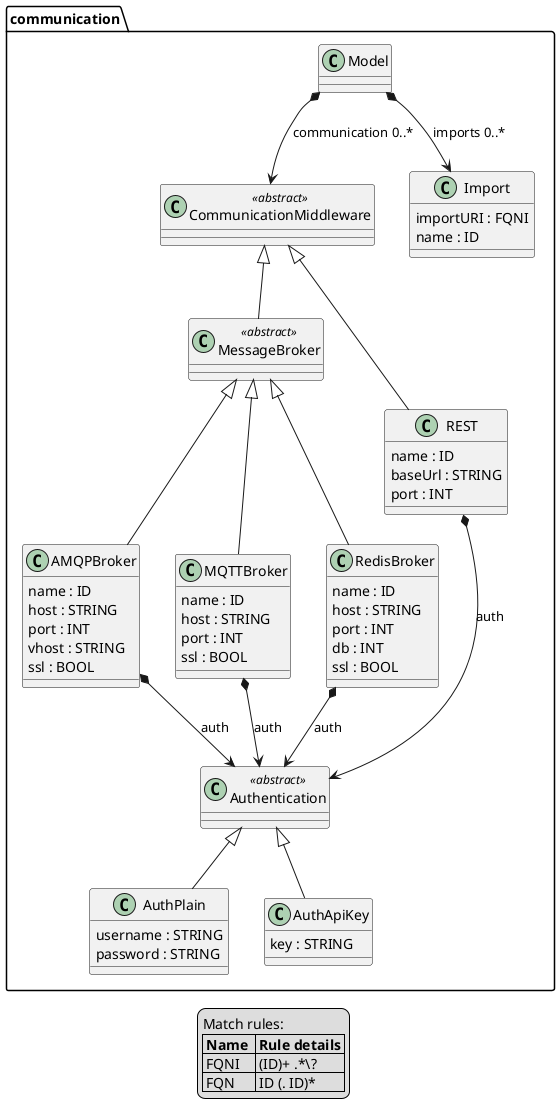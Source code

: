 @startuml
set namespaceSeparator .


class communication.Model  {
}


class communication.CommunicationMiddleware <<abstract>> {
}


class communication.MessageBroker <<abstract>> {
}


class communication.REST  {
  name : ID
  baseUrl : STRING
  port : INT
}


class communication.Authentication <<abstract>> {
}


class communication.AuthPlain  {
  username : STRING
  password : STRING
}


class communication.AuthApiKey  {
  key : STRING
}


class communication.AMQPBroker  {
  name : ID
  host : STRING
  port : INT
  vhost : STRING
  ssl : BOOL
}


class communication.MQTTBroker  {
  name : ID
  host : STRING
  port : INT
  ssl : BOOL
}


class communication.RedisBroker  {
  name : ID
  host : STRING
  port : INT
  db : INT
  ssl : BOOL
}


class communication.Import  {
  importURI : FQNI
  name : ID
}


communication.Model *--> communication.Import: imports 0..*
communication.Model *--> communication.CommunicationMiddleware: communication 0..*
communication.CommunicationMiddleware <|-- communication.MessageBroker
communication.CommunicationMiddleware <|-- communication.REST
communication.MessageBroker <|-- communication.AMQPBroker
communication.MessageBroker <|-- communication.MQTTBroker
communication.MessageBroker <|-- communication.RedisBroker
communication.REST *--> communication.Authentication: auth
communication.Authentication <|-- communication.AuthPlain
communication.Authentication <|-- communication.AuthApiKey
communication.AMQPBroker *--> communication.Authentication: auth
communication.MQTTBroker *--> communication.Authentication: auth
communication.RedisBroker *--> communication.Authentication: auth

legend
  Match rules:
  |= Name  |= Rule details |
  | FQNI | (ID)+ .*\? |
  | FQN | ID (. ID)* |
end legend

@enduml
